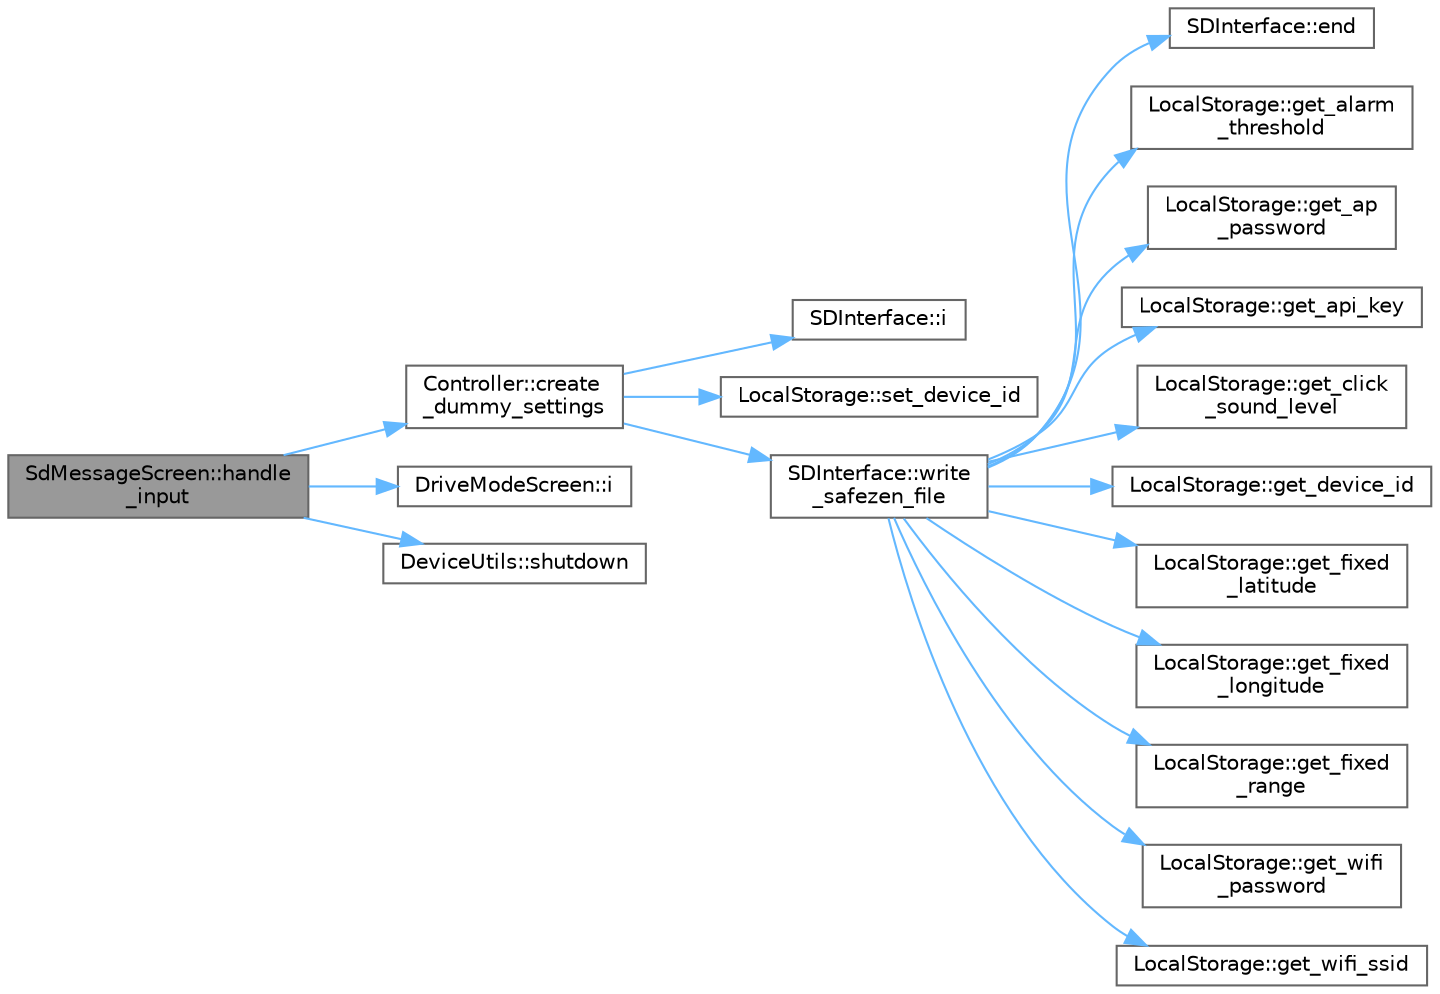 digraph "SdMessageScreen::handle_input"
{
 // LATEX_PDF_SIZE
  bgcolor="transparent";
  edge [fontname=Helvetica,fontsize=10,labelfontname=Helvetica,labelfontsize=10];
  node [fontname=Helvetica,fontsize=10,shape=box,height=0.2,width=0.4];
  rankdir="LR";
  Node1 [id="Node000001",label="SdMessageScreen::handle\l_input",height=0.2,width=0.4,color="gray40", fillcolor="grey60", style="filled", fontcolor="black",tooltip=" "];
  Node1 -> Node2 [id="edge18_Node000001_Node000002",color="steelblue1",style="solid",tooltip=" "];
  Node2 [id="Node000002",label="Controller::create\l_dummy_settings",height=0.2,width=0.4,color="grey40", fillcolor="white", style="filled",URL="$class_controller.html#a625bc0caffeed2079d81f64a9e558182",tooltip=" "];
  Node2 -> Node3 [id="edge19_Node000002_Node000003",color="steelblue1",style="solid",tooltip=" "];
  Node3 [id="Node000003",label="SDInterface::i",height=0.2,width=0.4,color="grey40", fillcolor="white", style="filled",URL="$class_s_d_interface.html#a5b6c9815962e1ef35c816e116c84f15f",tooltip=" "];
  Node2 -> Node4 [id="edge20_Node000002_Node000004",color="steelblue1",style="solid",tooltip=" "];
  Node4 [id="Node000004",label="LocalStorage::set_device_id",height=0.2,width=0.4,color="grey40", fillcolor="white", style="filled",URL="$class_local_storage.html#a5b975387d77a0d68a0eae66ce9f265df",tooltip=" "];
  Node2 -> Node5 [id="edge21_Node000002_Node000005",color="steelblue1",style="solid",tooltip=" "];
  Node5 [id="Node000005",label="SDInterface::write\l_safezen_file",height=0.2,width=0.4,color="grey40", fillcolor="white", style="filled",URL="$class_s_d_interface.html#a1eeb50f1000c0bb1442e522d756216b1",tooltip=" "];
  Node5 -> Node6 [id="edge22_Node000005_Node000006",color="steelblue1",style="solid",tooltip=" "];
  Node6 [id="Node000006",label="SDInterface::end",height=0.2,width=0.4,color="grey40", fillcolor="white", style="filled",URL="$class_s_d_interface.html#a9975927e1e09aa528248b65aafd3f17a",tooltip=" "];
  Node5 -> Node7 [id="edge23_Node000005_Node000007",color="steelblue1",style="solid",tooltip=" "];
  Node7 [id="Node000007",label="LocalStorage::get_alarm\l_threshold",height=0.2,width=0.4,color="grey40", fillcolor="white", style="filled",URL="$class_local_storage.html#a498a4980d61582508f9966a5cfb6c00c",tooltip=" "];
  Node5 -> Node8 [id="edge24_Node000005_Node000008",color="steelblue1",style="solid",tooltip=" "];
  Node8 [id="Node000008",label="LocalStorage::get_ap\l_password",height=0.2,width=0.4,color="grey40", fillcolor="white", style="filled",URL="$class_local_storage.html#a3cc3942e1b3d46088e4ec092dd9b5034",tooltip=" "];
  Node5 -> Node9 [id="edge25_Node000005_Node000009",color="steelblue1",style="solid",tooltip=" "];
  Node9 [id="Node000009",label="LocalStorage::get_api_key",height=0.2,width=0.4,color="grey40", fillcolor="white", style="filled",URL="$class_local_storage.html#a119e9cbf7e8edad53786b070ee2cb298",tooltip=" "];
  Node5 -> Node10 [id="edge26_Node000005_Node000010",color="steelblue1",style="solid",tooltip=" "];
  Node10 [id="Node000010",label="LocalStorage::get_click\l_sound_level",height=0.2,width=0.4,color="grey40", fillcolor="white", style="filled",URL="$class_local_storage.html#a1548b893a43891977ceaeaaa54fd59aa",tooltip=" "];
  Node5 -> Node11 [id="edge27_Node000005_Node000011",color="steelblue1",style="solid",tooltip=" "];
  Node11 [id="Node000011",label="LocalStorage::get_device_id",height=0.2,width=0.4,color="grey40", fillcolor="white", style="filled",URL="$class_local_storage.html#a21a006de02dc8ab7f3a47aafeb894f65",tooltip=" "];
  Node5 -> Node12 [id="edge28_Node000005_Node000012",color="steelblue1",style="solid",tooltip=" "];
  Node12 [id="Node000012",label="LocalStorage::get_fixed\l_latitude",height=0.2,width=0.4,color="grey40", fillcolor="white", style="filled",URL="$class_local_storage.html#a2366a6a1473c708580e4b9ad1d92f3ca",tooltip=" "];
  Node5 -> Node13 [id="edge29_Node000005_Node000013",color="steelblue1",style="solid",tooltip=" "];
  Node13 [id="Node000013",label="LocalStorage::get_fixed\l_longitude",height=0.2,width=0.4,color="grey40", fillcolor="white", style="filled",URL="$class_local_storage.html#a2972e2632be5da773cfa65e23be878e5",tooltip=" "];
  Node5 -> Node14 [id="edge30_Node000005_Node000014",color="steelblue1",style="solid",tooltip=" "];
  Node14 [id="Node000014",label="LocalStorage::get_fixed\l_range",height=0.2,width=0.4,color="grey40", fillcolor="white", style="filled",URL="$class_local_storage.html#a66a46a4e806da89c4e2f672d19d690fb",tooltip=" "];
  Node5 -> Node15 [id="edge31_Node000005_Node000015",color="steelblue1",style="solid",tooltip=" "];
  Node15 [id="Node000015",label="LocalStorage::get_wifi\l_password",height=0.2,width=0.4,color="grey40", fillcolor="white", style="filled",URL="$class_local_storage.html#a619ba1c828df4e5c97e7ac77115e72a2",tooltip=" "];
  Node5 -> Node16 [id="edge32_Node000005_Node000016",color="steelblue1",style="solid",tooltip=" "];
  Node16 [id="Node000016",label="LocalStorage::get_wifi_ssid",height=0.2,width=0.4,color="grey40", fillcolor="white", style="filled",URL="$class_local_storage.html#a8d0807c2fad52121c446d91f85976856",tooltip=" "];
  Node1 -> Node17 [id="edge33_Node000001_Node000017",color="steelblue1",style="solid",tooltip=" "];
  Node17 [id="Node000017",label="DriveModeScreen::i",height=0.2,width=0.4,color="grey40", fillcolor="white", style="filled",URL="$class_drive_mode_screen.html#ab1d30e84b76d85f1cfb6e5b6910d12b1",tooltip=" "];
  Node1 -> Node18 [id="edge34_Node000001_Node000018",color="steelblue1",style="solid",tooltip=" "];
  Node18 [id="Node000018",label="DeviceUtils::shutdown",height=0.2,width=0.4,color="grey40", fillcolor="white", style="filled",URL="$class_device_utils.html#af32ea5953b8187c07a39ff8b2247a216",tooltip=" "];
}
